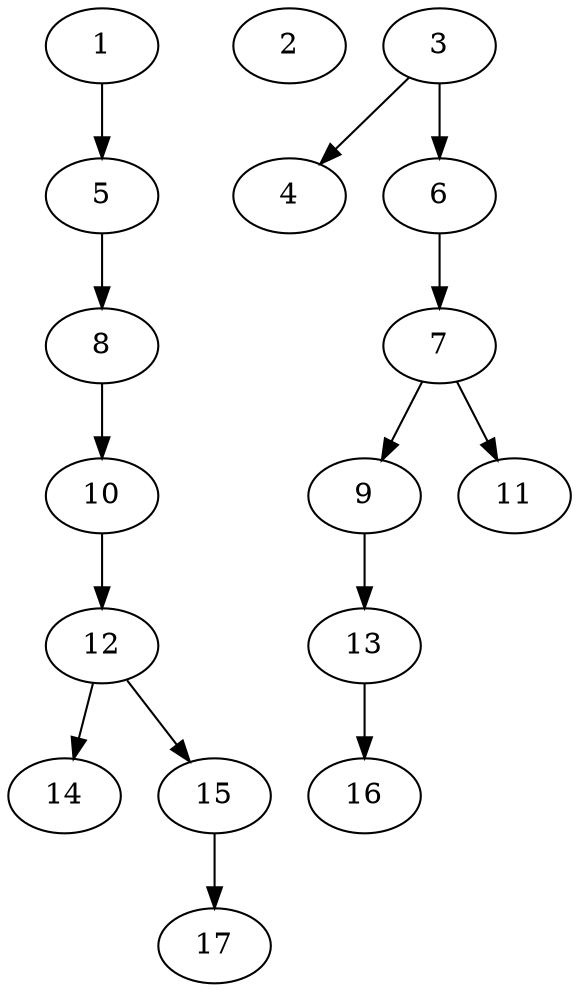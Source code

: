 // DAG (tier=1-easy, mode=data, n=17, ccr=0.336, fat=0.438, density=0.234, regular=0.695, jump=0.058, mindata=1048576, maxdata=8388608)
// DAG automatically generated by daggen at Sun Aug 24 16:33:33 2025
// /home/ermia/Project/Environments/daggen/bin/daggen --dot --ccr 0.336 --fat 0.438 --regular 0.695 --density 0.234 --jump 0.058 --mindata 1048576 --maxdata 8388608 -n 17 
digraph G {
  1 [size="94428101519293284352", alpha="0.18", expect_size="47214050759646642176"]
  1 -> 5 [size ="165891509583872"]
  2 [size="1044472671443990656", alpha="0.09", expect_size="522236335721995328"]
  3 [size="3200889325511770", alpha="0.08", expect_size="1600444662755885"]
  3 -> 4 [size ="65532015411200"]
  3 -> 6 [size ="65532015411200"]
  4 [size="218920217712461216", alpha="0.09", expect_size="109460108856230608"]
  5 [size="531409507822075904000", alpha="0.08", expect_size="265704753911037952000"]
  5 -> 8 [size ="524859264204800"]
  6 [size="2346645418487128", alpha="0.08", expect_size="1173322709243564"]
  6 -> 7 [size ="89698546483200"]
  7 [size="25277168767996002304", alpha="0.01", expect_size="12638584383998001152"]
  7 -> 9 [size ="68903657013248"]
  7 -> 11 [size ="68903657013248"]
  8 [size="8448626017660613", alpha="0.03", expect_size="4224313008830306"]
  8 -> 10 [size ="291413833023488"]
  9 [size="5148225088073526", alpha="0.04", expect_size="2574112544036763"]
  9 -> 13 [size ="111573595062272"]
  10 [size="111479097393152000000", alpha="0.15", expect_size="55739548696576000000"]
  10 -> 12 [size ="185304350720000"]
  11 [size="557659760746292800", alpha="0.05", expect_size="278829880373146400"]
  12 [size="880070464574011520", alpha="0.17", expect_size="440035232287005760"]
  12 -> 14 [size ="450464759939072"]
  12 -> 15 [size ="450464759939072"]
  13 [size="2463708263125564", alpha="0.00", expect_size="1231854131562782"]
  13 -> 16 [size ="298476948684800"]
  14 [size="5639106354768627", alpha="0.12", expect_size="2819553177384313"]
  15 [size="30106748403016656", alpha="0.16", expect_size="15053374201508328"]
  15 -> 17 [size ="35218740215808"]
  16 [size="159132679833504448512", alpha="0.19", expect_size="79566339916752224256"]
  17 [size="8370089840592757", alpha="0.12", expect_size="4185044920296378"]
}